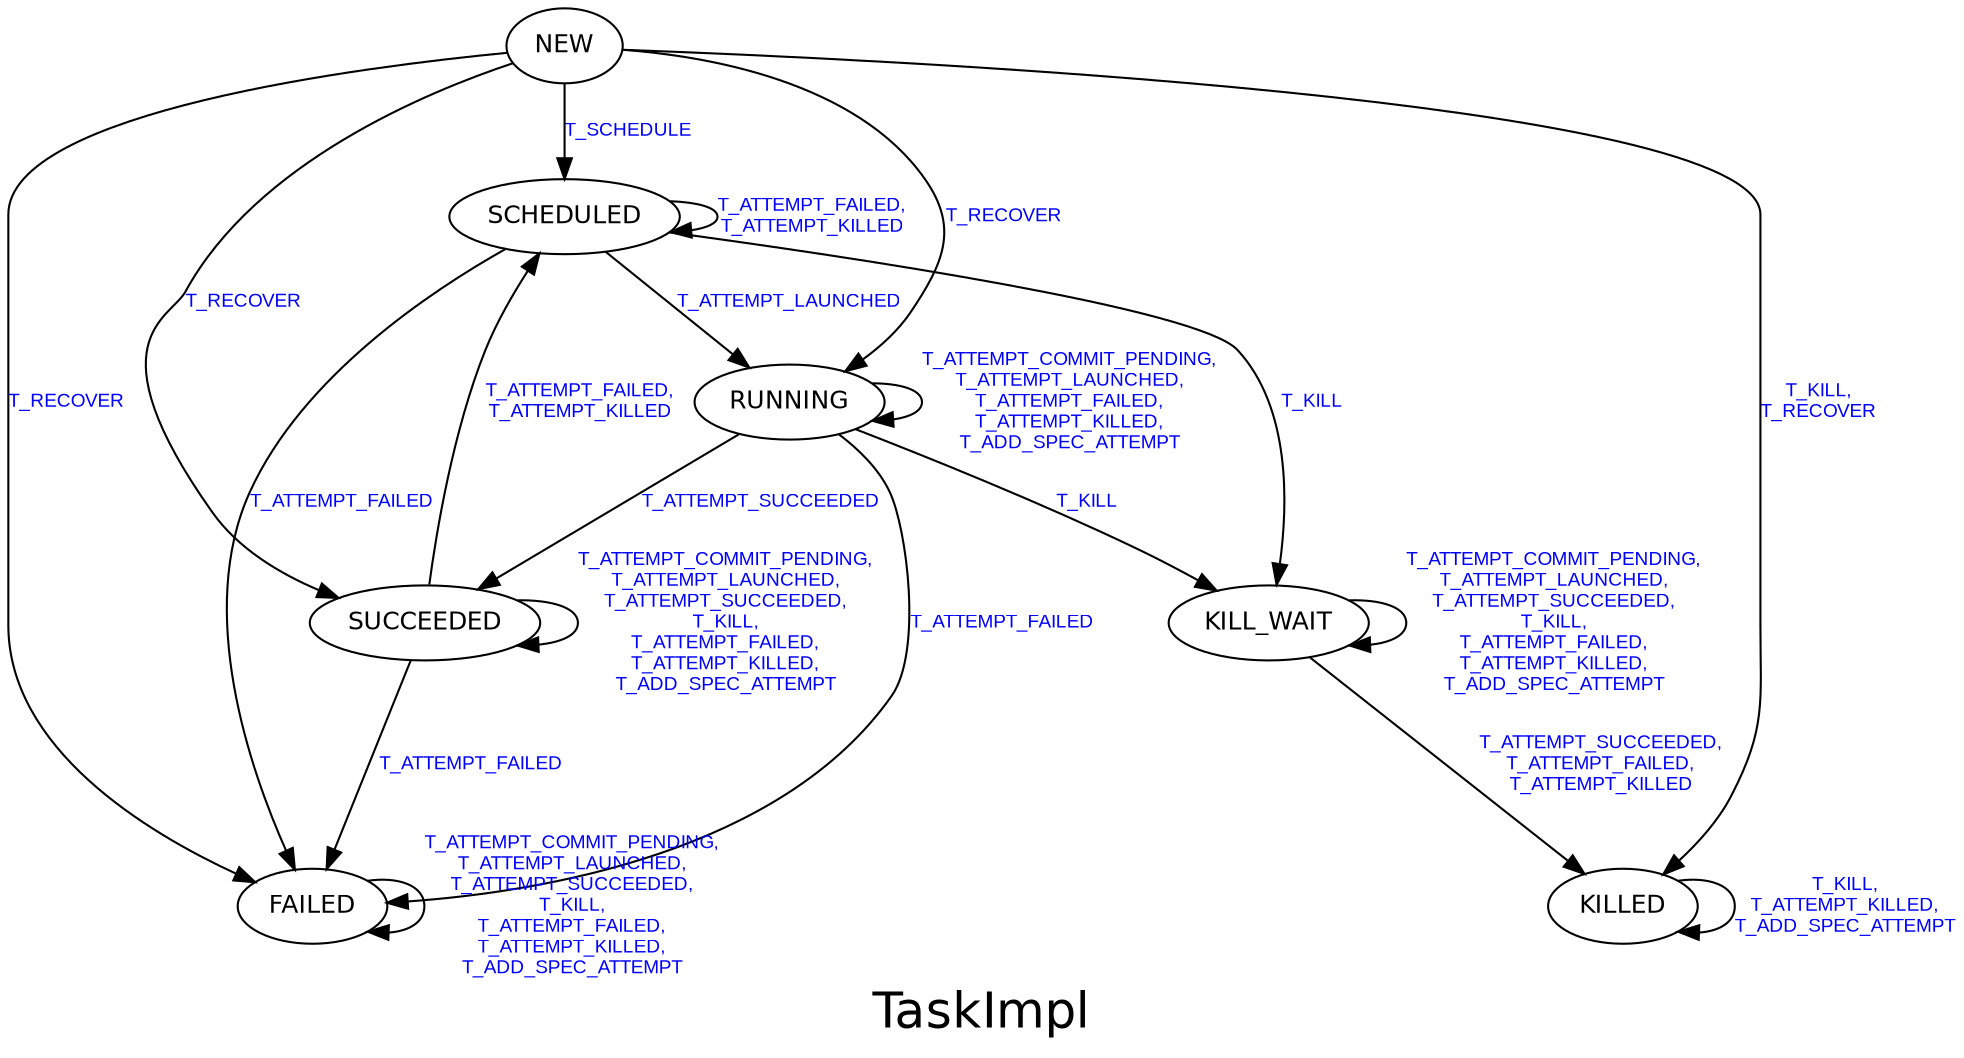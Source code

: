 digraph TaskImpl {
graph [ label="TaskImpl", fontsize=24, fontname=Helvetica];
node [fontsize=12, fontname=Helvetica];
edge [fontsize=9, fontcolor=blue, fontname=Arial];
"TaskImpl.NEW" [ label = NEW ];
"TaskImpl.NEW" -> "TaskImpl.SCHEDULED" [ label = "T_SCHEDULE" ];
"TaskImpl.NEW" -> "TaskImpl.KILLED" [ label = "T_KILL,\nT_RECOVER" ];
"TaskImpl.NEW" -> "TaskImpl.RUNNING" [ label = "T_RECOVER" ];
"TaskImpl.NEW" -> "TaskImpl.SUCCEEDED" [ label = "T_RECOVER" ];
"TaskImpl.NEW" -> "TaskImpl.FAILED" [ label = "T_RECOVER" ];
"TaskImpl.SCHEDULED" [ label = SCHEDULED ];
"TaskImpl.SCHEDULED" -> "TaskImpl.RUNNING" [ label = "T_ATTEMPT_LAUNCHED" ];
"TaskImpl.SCHEDULED" -> "TaskImpl.KILL_WAIT" [ label = "T_KILL" ];
"TaskImpl.SCHEDULED" -> "TaskImpl.SCHEDULED" [ label = "T_ATTEMPT_FAILED,\nT_ATTEMPT_KILLED" ];
"TaskImpl.SCHEDULED" -> "TaskImpl.FAILED" [ label = "T_ATTEMPT_FAILED" ];
"TaskImpl.SUCCEEDED" [ label = SUCCEEDED ];
"TaskImpl.SUCCEEDED" -> "TaskImpl.SUCCEEDED" [ label = "T_ATTEMPT_COMMIT_PENDING,\nT_ATTEMPT_LAUNCHED,\nT_ATTEMPT_SUCCEEDED,\nT_KILL,\nT_ATTEMPT_FAILED,\nT_ATTEMPT_KILLED,\nT_ADD_SPEC_ATTEMPT" ];
"TaskImpl.SUCCEEDED" -> "TaskImpl.SCHEDULED" [ label = "T_ATTEMPT_FAILED,\nT_ATTEMPT_KILLED" ];
"TaskImpl.SUCCEEDED" -> "TaskImpl.FAILED" [ label = "T_ATTEMPT_FAILED" ];
"TaskImpl.RUNNING" [ label = RUNNING ];
"TaskImpl.RUNNING" -> "TaskImpl.RUNNING" [ label = "T_ATTEMPT_COMMIT_PENDING,\nT_ATTEMPT_LAUNCHED,\nT_ATTEMPT_FAILED,\nT_ATTEMPT_KILLED,\nT_ADD_SPEC_ATTEMPT" ];
"TaskImpl.RUNNING" -> "TaskImpl.SUCCEEDED" [ label = "T_ATTEMPT_SUCCEEDED" ];
"TaskImpl.RUNNING" -> "TaskImpl.KILL_WAIT" [ label = "T_KILL" ];
"TaskImpl.RUNNING" -> "TaskImpl.FAILED" [ label = "T_ATTEMPT_FAILED" ];
"TaskImpl.FAILED" [ label = FAILED ];
"TaskImpl.FAILED" -> "TaskImpl.FAILED" [ label = "T_ATTEMPT_COMMIT_PENDING,\nT_ATTEMPT_LAUNCHED,\nT_ATTEMPT_SUCCEEDED,\nT_KILL,\nT_ATTEMPT_FAILED,\nT_ATTEMPT_KILLED,\nT_ADD_SPEC_ATTEMPT" ];
"TaskImpl.KILL_WAIT" [ label = KILL_WAIT ];
"TaskImpl.KILL_WAIT" -> "TaskImpl.KILL_WAIT" [ label = "T_ATTEMPT_COMMIT_PENDING,\nT_ATTEMPT_LAUNCHED,\nT_ATTEMPT_SUCCEEDED,\nT_KILL,\nT_ATTEMPT_FAILED,\nT_ATTEMPT_KILLED,\nT_ADD_SPEC_ATTEMPT" ];
"TaskImpl.KILL_WAIT" -> "TaskImpl.KILLED" [ label = "T_ATTEMPT_SUCCEEDED,\nT_ATTEMPT_FAILED,\nT_ATTEMPT_KILLED" ];
"TaskImpl.KILLED" [ label = KILLED ];
"TaskImpl.KILLED" -> "TaskImpl.KILLED" [ label = "T_KILL,\nT_ATTEMPT_KILLED,\nT_ADD_SPEC_ATTEMPT" ];
}
